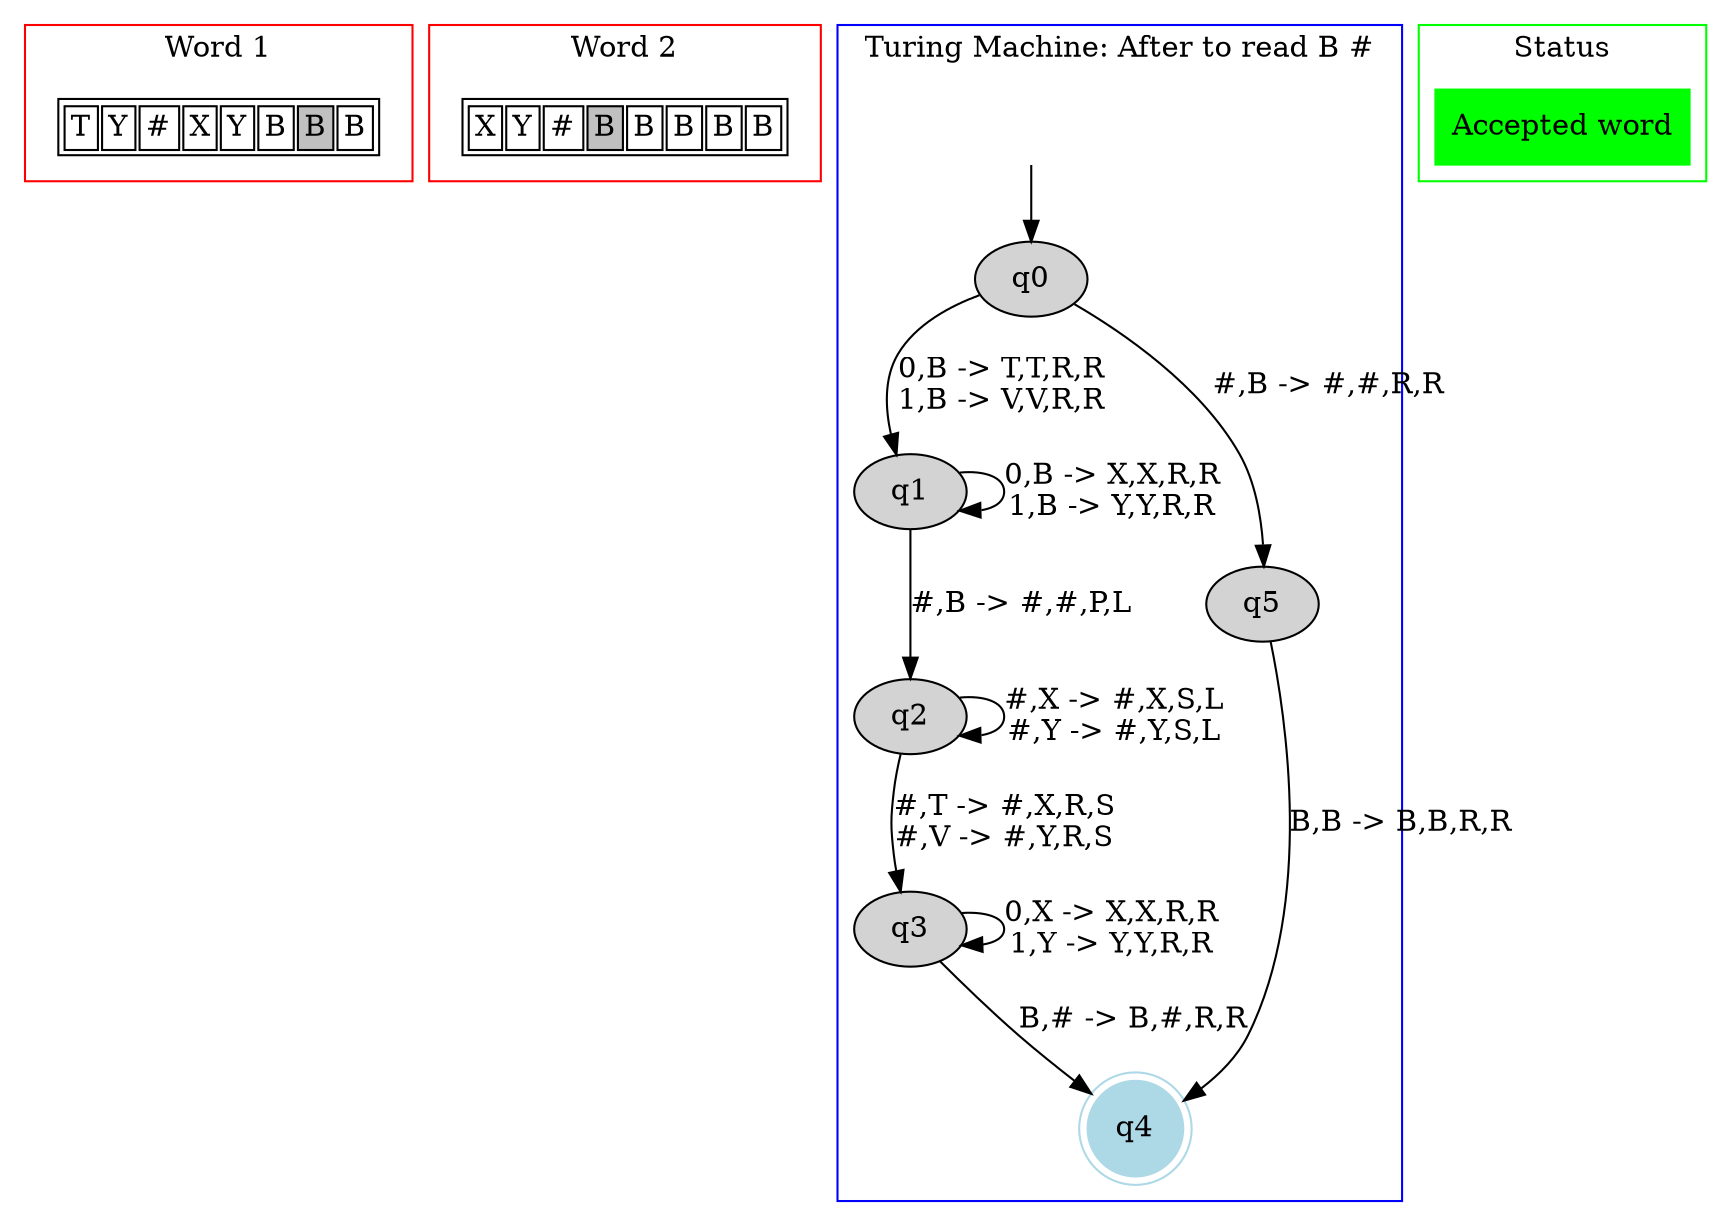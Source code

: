 digraph G {
	subgraph cluster_0 {
		node [shape=plaintext];

struct1 [label=<<TABLE>
<TR>
<TD><FONT>T</FONT></TD>
<TD><FONT>Y</FONT></TD>
<TD><FONT>#</FONT></TD>
<TD><FONT>X</FONT></TD>
<TD><FONT>Y</FONT></TD>
<TD><FONT>B</FONT></TD>
<TD BGCOLOR="gray"><FONT>B</FONT></TD>
<TD><FONT>B</FONT></TD>
</TR>
</TABLE>>];
label = "Word 1";
color=red;
}
	subgraph cluster_2 {
		node [shape=plaintext];

struct2 [label=<<TABLE>
<TR>
<TD><FONT>X</FONT></TD>
<TD><FONT>Y</FONT></TD>
<TD><FONT>#</FONT></TD>
<TD BGCOLOR="gray"><FONT>B</FONT></TD>
<TD><FONT>B</FONT></TD>
<TD><FONT>B</FONT></TD>
<TD><FONT>B</FONT></TD>
<TD><FONT>B</FONT></TD>
</TR>
</TABLE>>];
label = "Word 2";
color=red;
}
	subgraph cluster_1 {
		node [style=filled];
		label = "Turing Machine: After to read B #"
		color=blue;

		q0;
		q1;
		q2;
		q3;
		q4 [shape="doublecircle",color="lightblue"];
		q5;
		q0->q1[label="0,B -> T,T,R,R
1,B -> V,V,R,R"];
		q0->q5[label="#,B -> #,#,R,R"];
		q1->q1[label="0,B -> X,X,R,R
1,B -> Y,Y,R,R"];
		q1->q2[label="#,B -> #,#,P,L"];
		q2->q2[label="#,X -> #,X,S,L
#,Y -> #,Y,S,L"];
		q2->q3[label="#,T -> #,X,R,S
#,V -> #,Y,R,S"];
		q3->q3[label="0,X -> X,X,R,R
1,Y -> Y,Y,R,R"];
		q3->q4[label="B,# -> B,#,R,R"];
		q5->q4[label="B,B -> B,B,R,R"];
x [color=white, label=""];		x->q0	}

subgraph cluster_1s {
node [style=filled, shape=rect];
cluster_1_n [label="Accepted word", color="green"];
label = "Status";
color=green;
}
}